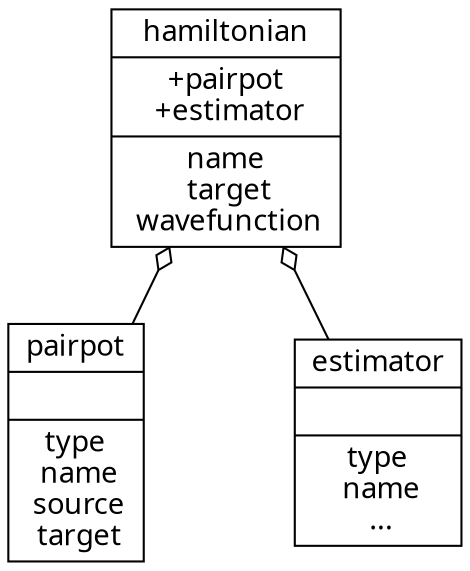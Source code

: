 digraph hierarch {
labelloc="top";
labelfloat=true
nodesep=1.0

node[shape=record,fontname=Ariel]
edge[dir=back,arrowtail=odiamond]

pset[label="{hamiltonian|+pairpot\n +estimator| name\n target\n wavefunction}"]
pairpot[label="{pairpot| | type\n name\n source\n target}"]
estimator[label="{estimator| | type\n name\n ... }"]

pset -> pairpot
pset->estimator
}


